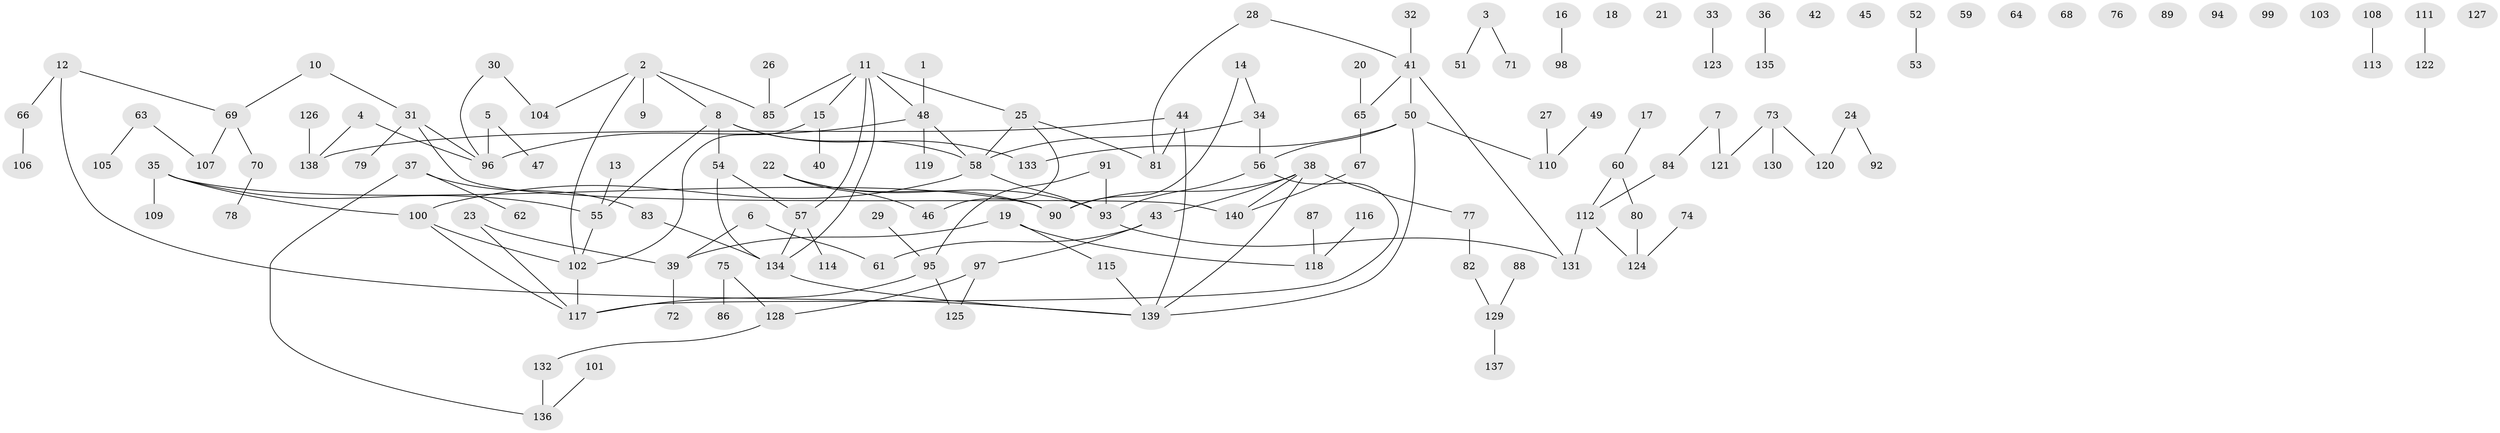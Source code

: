 // Generated by graph-tools (version 1.1) at 2025/25/03/09/25 03:25:15]
// undirected, 140 vertices, 151 edges
graph export_dot {
graph [start="1"]
  node [color=gray90,style=filled];
  1;
  2;
  3;
  4;
  5;
  6;
  7;
  8;
  9;
  10;
  11;
  12;
  13;
  14;
  15;
  16;
  17;
  18;
  19;
  20;
  21;
  22;
  23;
  24;
  25;
  26;
  27;
  28;
  29;
  30;
  31;
  32;
  33;
  34;
  35;
  36;
  37;
  38;
  39;
  40;
  41;
  42;
  43;
  44;
  45;
  46;
  47;
  48;
  49;
  50;
  51;
  52;
  53;
  54;
  55;
  56;
  57;
  58;
  59;
  60;
  61;
  62;
  63;
  64;
  65;
  66;
  67;
  68;
  69;
  70;
  71;
  72;
  73;
  74;
  75;
  76;
  77;
  78;
  79;
  80;
  81;
  82;
  83;
  84;
  85;
  86;
  87;
  88;
  89;
  90;
  91;
  92;
  93;
  94;
  95;
  96;
  97;
  98;
  99;
  100;
  101;
  102;
  103;
  104;
  105;
  106;
  107;
  108;
  109;
  110;
  111;
  112;
  113;
  114;
  115;
  116;
  117;
  118;
  119;
  120;
  121;
  122;
  123;
  124;
  125;
  126;
  127;
  128;
  129;
  130;
  131;
  132;
  133;
  134;
  135;
  136;
  137;
  138;
  139;
  140;
  1 -- 48;
  2 -- 8;
  2 -- 9;
  2 -- 85;
  2 -- 102;
  2 -- 104;
  3 -- 51;
  3 -- 71;
  4 -- 96;
  4 -- 138;
  5 -- 47;
  5 -- 96;
  6 -- 39;
  6 -- 61;
  7 -- 84;
  7 -- 121;
  8 -- 54;
  8 -- 55;
  8 -- 58;
  8 -- 133;
  10 -- 31;
  10 -- 69;
  11 -- 15;
  11 -- 25;
  11 -- 48;
  11 -- 57;
  11 -- 85;
  11 -- 134;
  12 -- 66;
  12 -- 69;
  12 -- 139;
  13 -- 55;
  14 -- 34;
  14 -- 90;
  15 -- 40;
  15 -- 102;
  16 -- 98;
  17 -- 60;
  19 -- 39;
  19 -- 115;
  19 -- 118;
  20 -- 65;
  22 -- 46;
  22 -- 90;
  22 -- 93;
  23 -- 39;
  23 -- 117;
  24 -- 92;
  24 -- 120;
  25 -- 46;
  25 -- 58;
  25 -- 81;
  26 -- 85;
  27 -- 110;
  28 -- 41;
  28 -- 81;
  29 -- 95;
  30 -- 96;
  30 -- 104;
  31 -- 79;
  31 -- 96;
  31 -- 140;
  32 -- 41;
  33 -- 123;
  34 -- 56;
  34 -- 58;
  35 -- 55;
  35 -- 90;
  35 -- 100;
  35 -- 109;
  36 -- 135;
  37 -- 62;
  37 -- 83;
  37 -- 136;
  38 -- 43;
  38 -- 77;
  38 -- 90;
  38 -- 139;
  38 -- 140;
  39 -- 72;
  41 -- 50;
  41 -- 65;
  41 -- 131;
  43 -- 61;
  43 -- 97;
  44 -- 81;
  44 -- 138;
  44 -- 139;
  48 -- 58;
  48 -- 96;
  48 -- 119;
  49 -- 110;
  50 -- 56;
  50 -- 110;
  50 -- 133;
  50 -- 139;
  52 -- 53;
  54 -- 57;
  54 -- 134;
  55 -- 102;
  56 -- 93;
  56 -- 117;
  57 -- 114;
  57 -- 134;
  58 -- 93;
  58 -- 100;
  60 -- 80;
  60 -- 112;
  63 -- 105;
  63 -- 107;
  65 -- 67;
  66 -- 106;
  67 -- 140;
  69 -- 70;
  69 -- 107;
  70 -- 78;
  73 -- 120;
  73 -- 121;
  73 -- 130;
  74 -- 124;
  75 -- 86;
  75 -- 128;
  77 -- 82;
  80 -- 124;
  82 -- 129;
  83 -- 134;
  84 -- 112;
  87 -- 118;
  88 -- 129;
  91 -- 93;
  91 -- 95;
  93 -- 131;
  95 -- 117;
  95 -- 125;
  97 -- 125;
  97 -- 128;
  100 -- 102;
  100 -- 117;
  101 -- 136;
  102 -- 117;
  108 -- 113;
  111 -- 122;
  112 -- 124;
  112 -- 131;
  115 -- 139;
  116 -- 118;
  126 -- 138;
  128 -- 132;
  129 -- 137;
  132 -- 136;
  134 -- 139;
}
